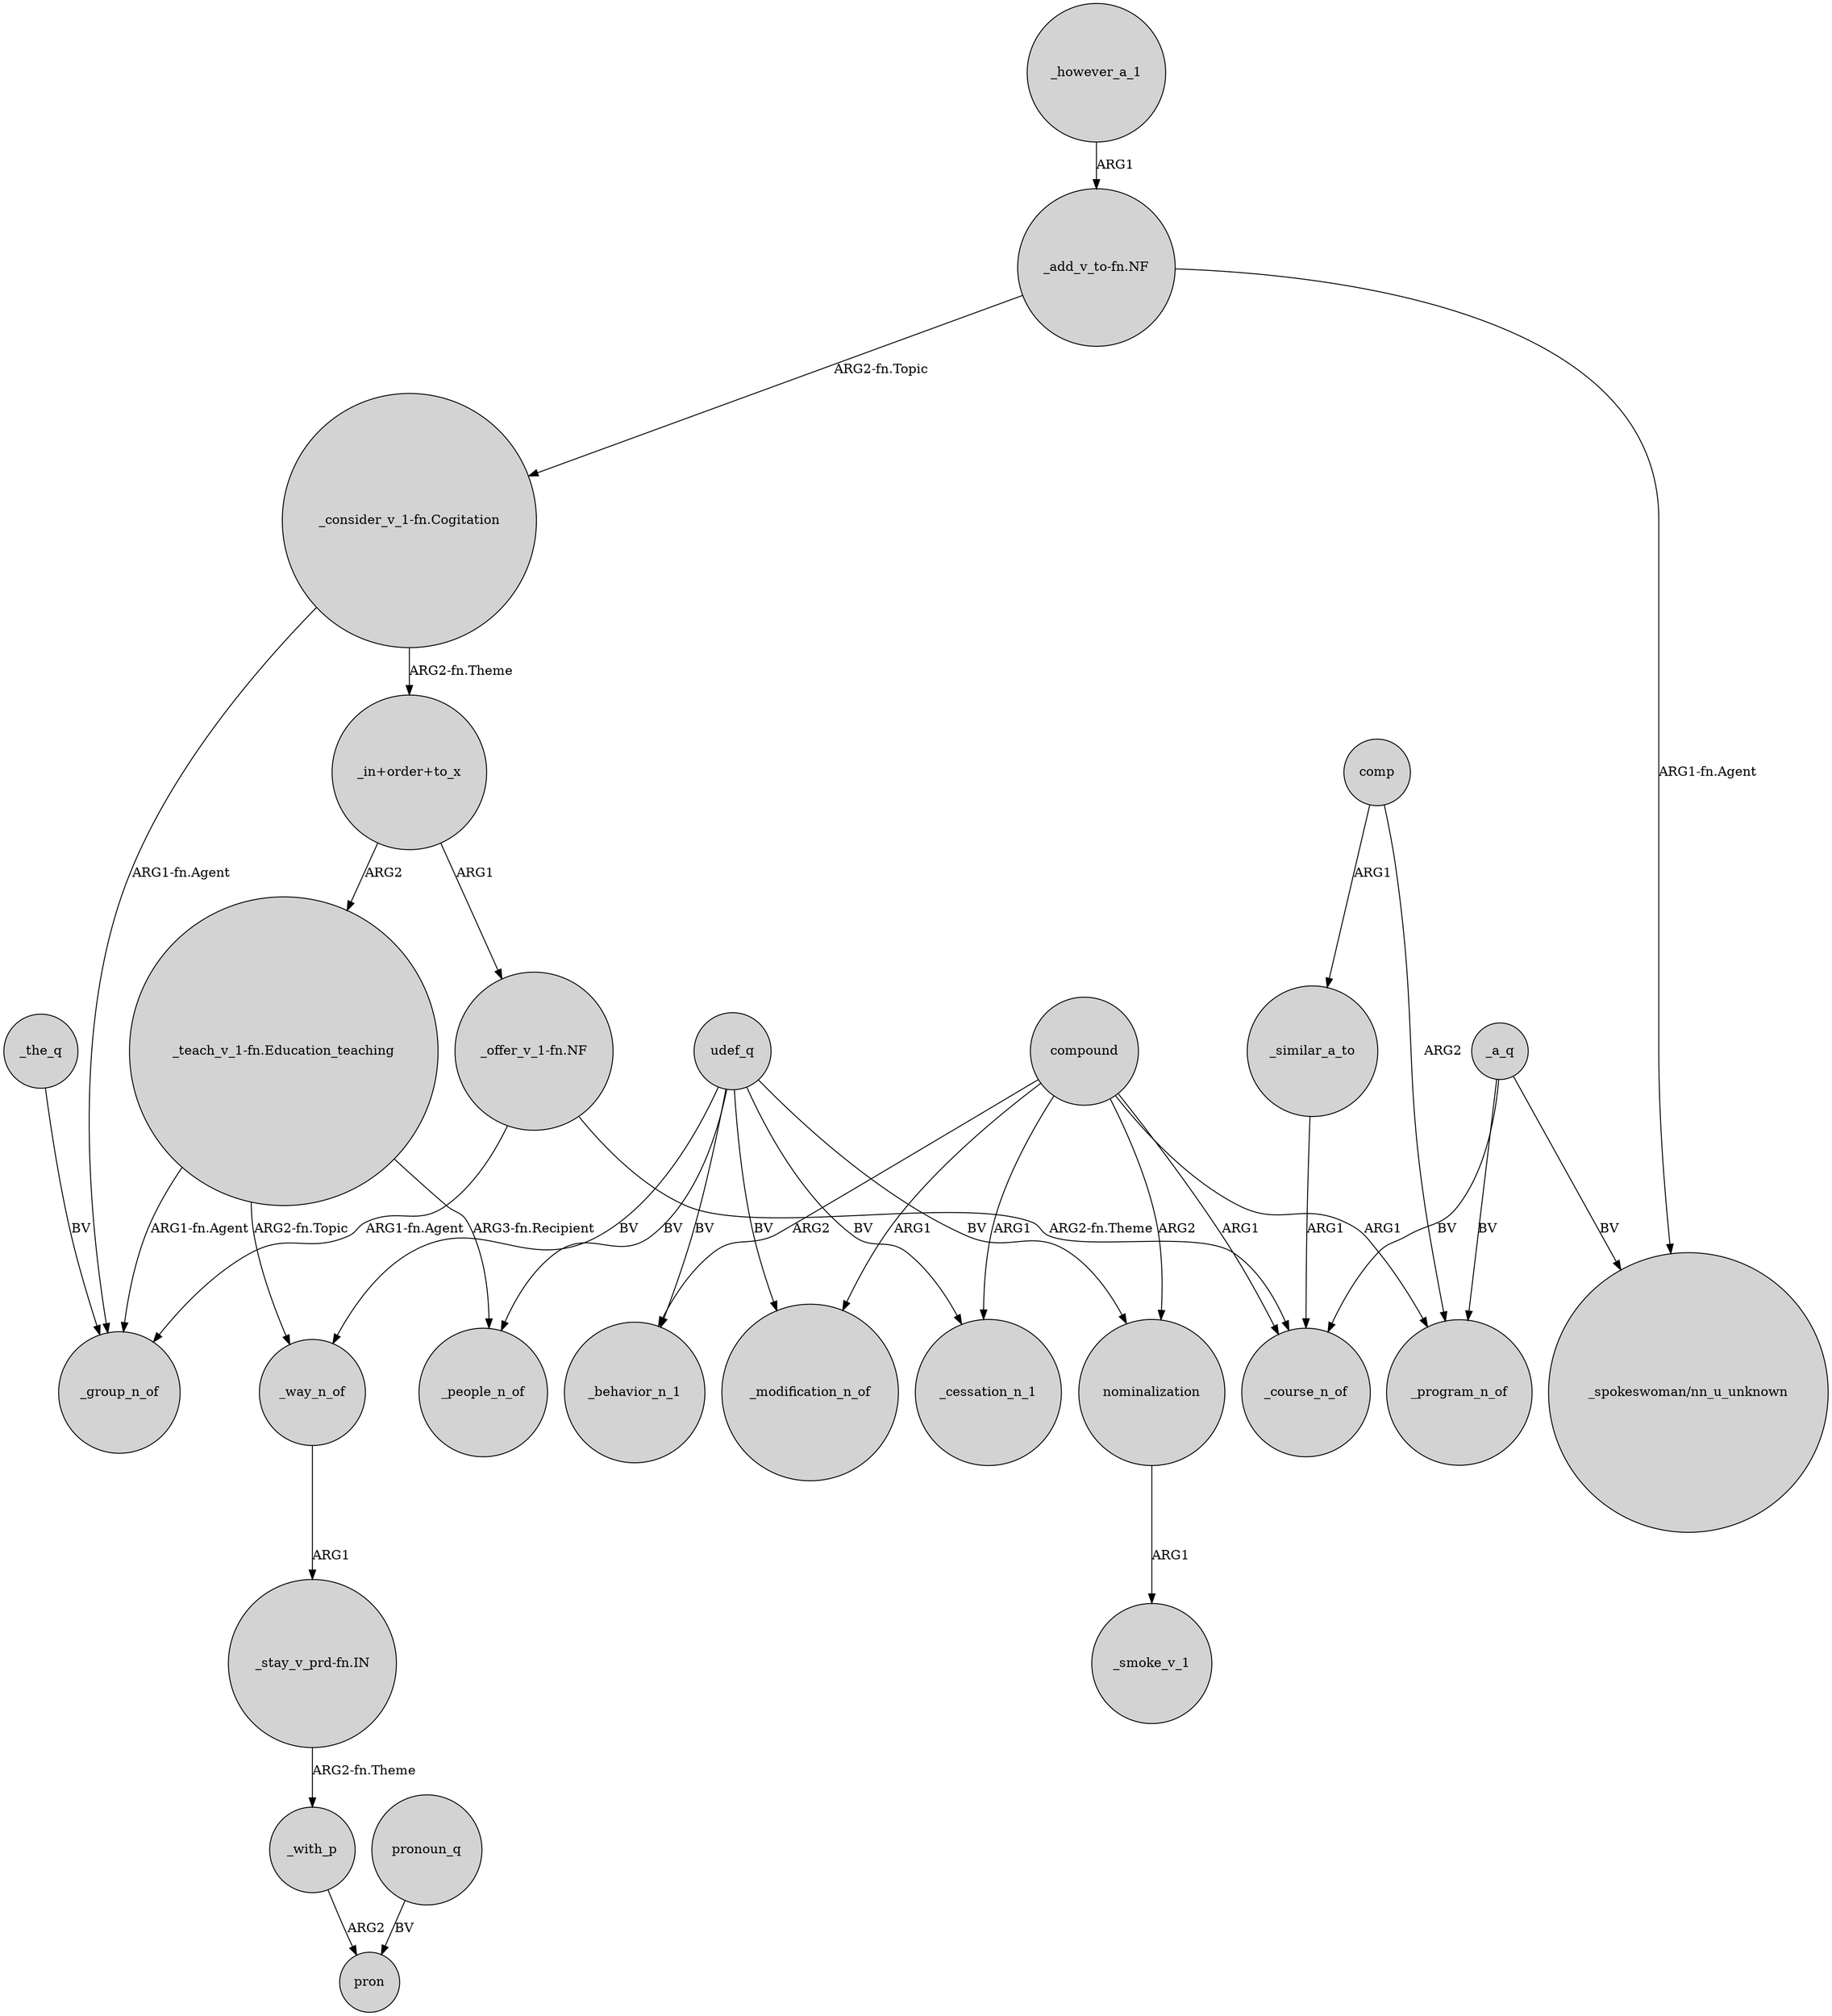 digraph {
	node [shape=circle style=filled]
	"_offer_v_1-fn.NF" -> _group_n_of [label="ARG1-fn.Agent"]
	comp -> _similar_a_to [label=ARG1]
	compound -> _cessation_n_1 [label=ARG1]
	"_in+order+to_x" -> "_teach_v_1-fn.Education_teaching" [label=ARG2]
	"_teach_v_1-fn.Education_teaching" -> _people_n_of [label="ARG3-fn.Recipient"]
	_way_n_of -> "_stay_v_prd-fn.IN" [label=ARG1]
	"_consider_v_1-fn.Cogitation" -> "_in+order+to_x" [label="ARG2-fn.Theme"]
	udef_q -> _modification_n_of [label=BV]
	_similar_a_to -> _course_n_of [label=ARG1]
	udef_q -> _cessation_n_1 [label=BV]
	udef_q -> _way_n_of [label=BV]
	_a_q -> "_spokeswoman/nn_u_unknown" [label=BV]
	"_stay_v_prd-fn.IN" -> _with_p [label="ARG2-fn.Theme"]
	"_consider_v_1-fn.Cogitation" -> _group_n_of [label="ARG1-fn.Agent"]
	compound -> nominalization [label=ARG2]
	nominalization -> _smoke_v_1 [label=ARG1]
	"_teach_v_1-fn.Education_teaching" -> _group_n_of [label="ARG1-fn.Agent"]
	_the_q -> _group_n_of [label=BV]
	comp -> _program_n_of [label=ARG2]
	_a_q -> _course_n_of [label=BV]
	"_add_v_to-fn.NF" -> "_spokeswoman/nn_u_unknown" [label="ARG1-fn.Agent"]
	udef_q -> _people_n_of [label=BV]
	pronoun_q -> pron [label=BV]
	compound -> _course_n_of [label=ARG1]
	"_in+order+to_x" -> "_offer_v_1-fn.NF" [label=ARG1]
	_a_q -> _program_n_of [label=BV]
	"_add_v_to-fn.NF" -> "_consider_v_1-fn.Cogitation" [label="ARG2-fn.Topic"]
	udef_q -> nominalization [label=BV]
	udef_q -> _behavior_n_1 [label=BV]
	compound -> _modification_n_of [label=ARG1]
	compound -> _behavior_n_1 [label=ARG2]
	compound -> _program_n_of [label=ARG1]
	"_teach_v_1-fn.Education_teaching" -> _way_n_of [label="ARG2-fn.Topic"]
	_however_a_1 -> "_add_v_to-fn.NF" [label=ARG1]
	_with_p -> pron [label=ARG2]
	"_offer_v_1-fn.NF" -> _course_n_of [label="ARG2-fn.Theme"]
}
